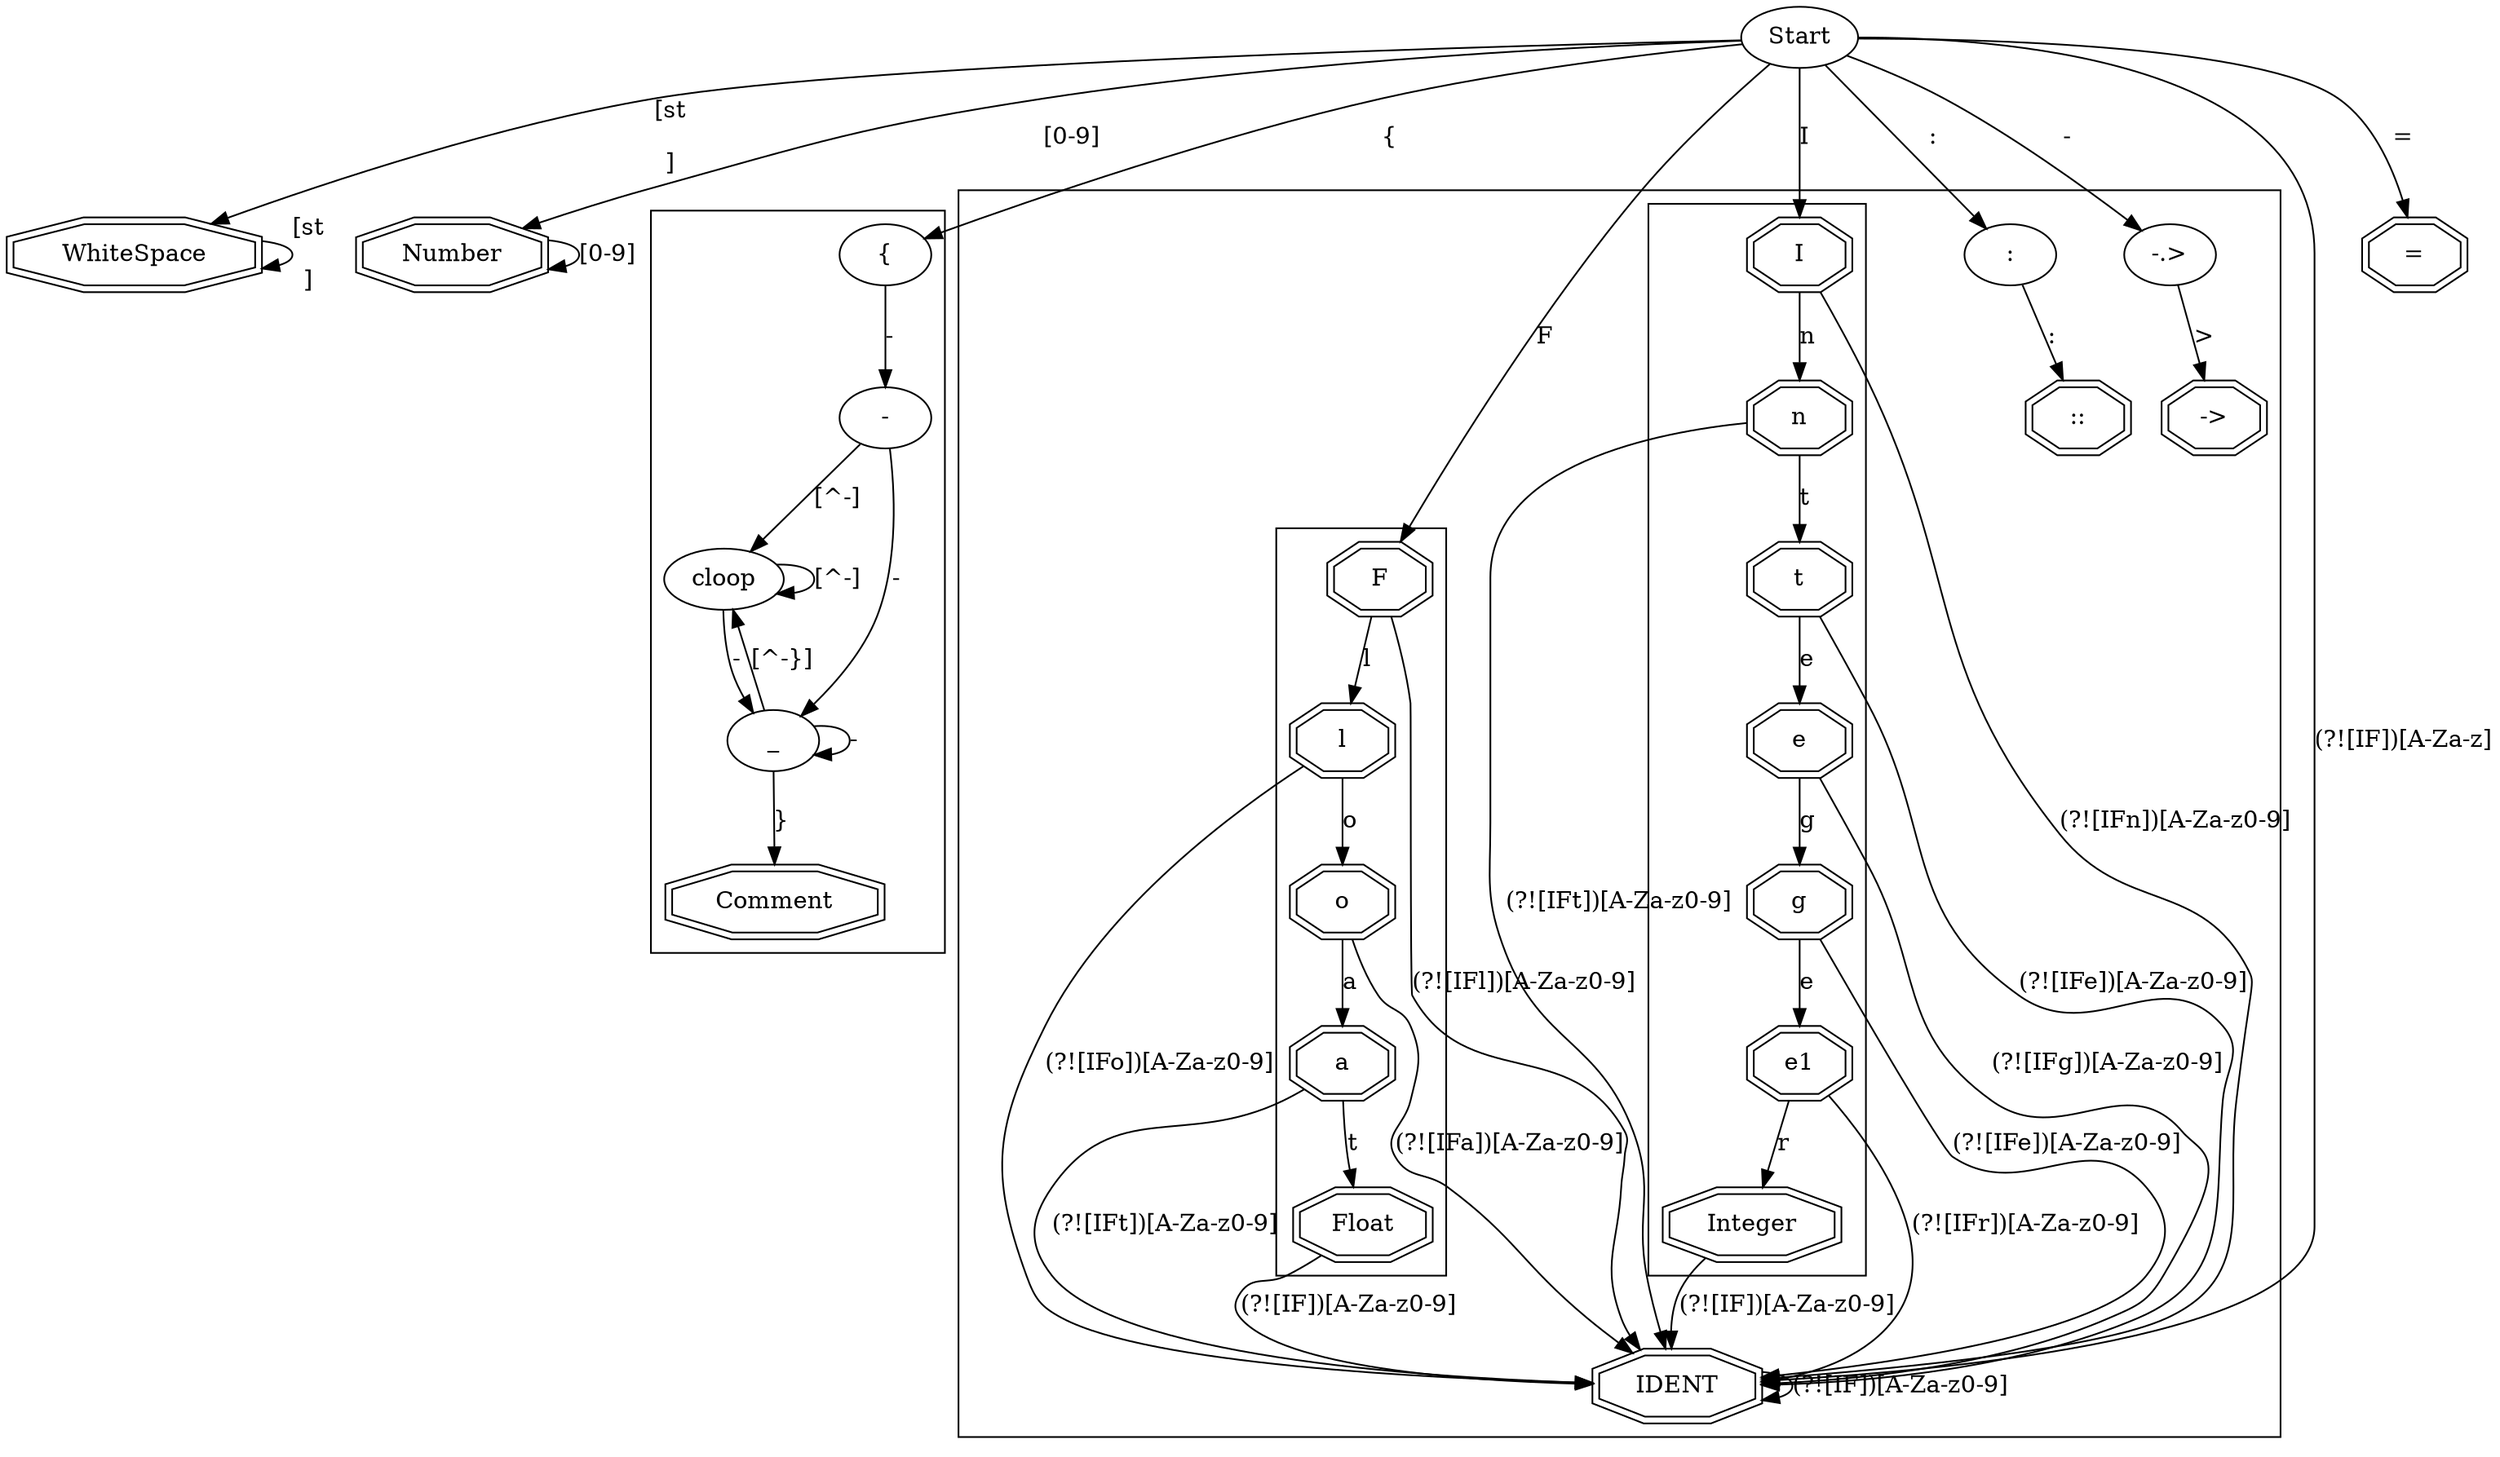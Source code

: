 digraph G {
    "Start";
    "WhiteSpace" [shape="doubleoctagon"];
    "Number" [shape="doubleoctagon"];
    "IDENT" [shape="doubleoctagon"];
    "I" [shape="doubleoctagon"];
    "F" [shape="doubleoctagon"];
    "n" [shape="doubleoctagon"];
    "t" [shape="doubleoctagon"];
    "e" [shape="doubleoctagon"];
    "g" [shape="doubleoctagon"];
    "e1" [shape="doubleoctagon"];
    "Integer" [shape="doubleoctagon"];
    "l" [shape="doubleoctagon"];
    "o" [shape="doubleoctagon"];
    "a" [shape="doubleoctagon"];
    "Float" [shape="doubleoctagon"];
    "{";
    "-";
    "cloop";
    "_";
    "Comment" [shape="doubleoctagon"];
    ":";
    "::" [shape="doubleoctagon"];
    "-.>";
    "->" [shape="doubleoctagon"];
    "=" [shape="doubleoctagon"];
    "Start" -> "I" [label="I"];
    
    "Start" -> ":" [label=":"];
    "Start" -> "Number" [label="[0-9]"];
    "Start" -> "WhiteSpace" [label="[\s\t\n\r]"];
    "Start" -> "=" [label="="];
    "Start" -> "IDENT" [label="(?![IF])[A-Za-z]"];
    "Start" -> "-.>" [label="-"];
    "Start" -> "F" [label="F"];
    "WhiteSpace" -> "WhiteSpace" [label="[\s\t\n\r]"];
    "Number" -> "Number" [label="[0-9]"];
    "IDENT" -> "IDENT" [label="(?![IF])[A-Za-z0-9]"];
    subgraph cluster{
    subgraph cluster_1 {
        "F" -> "l" [label="l"];
        "l" -> "o" [label="o"];
        "o" -> "a" [label="a"];
        "a" -> "Float" [label="t"];
    }
    "I" -> "IDENT" [label="(?![IFn])[A-Za-z0-9]"];
    "F" -> "IDENT" [label="(?![IFl])[A-Za-z0-9]"];
    "n" -> "IDENT" [label="(?![IFt])[A-Za-z0-9]"];
    "t" -> "IDENT" [label="(?![IFe])[A-Za-z0-9]"];
    "e" -> "IDENT" [label="(?![IFg])[A-Za-z0-9]"];
    "g" -> "IDENT" [label="(?![IFe])[A-Za-z0-9]"];
    "e1" -> "IDENT" [label="(?![IFr])[A-Za-z0-9]"];
    "Integer" -> "IDENT" [label="(?![IF])[A-Za-z0-9]"];
    "l" -> "IDENT" [label="(?![IFo])[A-Za-z0-9]"];
    "o" -> "IDENT" [label="(?![IFa])[A-Za-z0-9]"];
    "a" -> "IDENT" [label="(?![IFt])[A-Za-z0-9]"];
    "Float" -> "IDENT" [label="(?![IF])[A-Za-z0-9]"];
    
    ":" -> "::" [label=":"];
    "-.>" -> "->" [label=">"];
    subgraph cluster_0 {
    "I" -> "n" [label="n"];    
    "n" -> "t" [label="t"];
    "t" -> "e" [label="e"];
    "e" -> "g" [label="g"];
    "g" -> "e1" [label="e"];
    "e1" -> "Integer" [label="r"];
    }
    }
    "Start" -> "{" [label="{"];
    subgraph cluster_3 {
    "{" -> "-" [label="-"];
    "-" -> "cloop" [label="[^-]"];
    "-" -> "_" [label="-"];
    "cloop" -> "cloop" [label="[^-]"];
    "cloop" -> "_" [label="-"];
    "_" -> "cloop" [label="[^-}]"];
    "_" -> "Comment" [label="}"];
    "_" -> "_" [label="-"];
    }
}